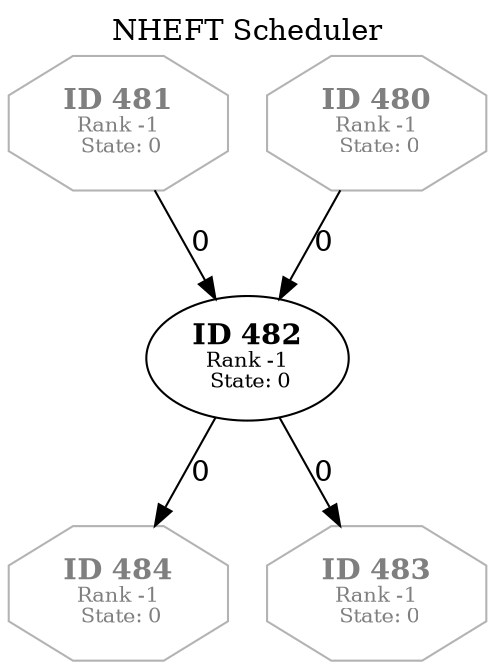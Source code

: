 // Generated in NHEFTScheduler
digraph TargetTaskGraph {
  labelloc="t";
  label="NHEFT Scheduler";
  V484 [label=<<B>ID 484</B><BR /><FONT POINT-SIZE="10">Rank -1<BR /> State: 0</FONT>> color=gray70 fontcolor=gray50 shape=octagon];
  V483 [label=<<B>ID 483</B><BR /><FONT POINT-SIZE="10">Rank -1<BR /> State: 0</FONT>> color=gray70 fontcolor=gray50 shape=octagon];
  V482 [label=<<B>ID 482</B><BR /><FONT POINT-SIZE="10">Rank -1<BR /> State: 0</FONT>>];
  V482 -> V483 [color="black" label=<0>];
  V482 -> V484 [color="black" label=<0>];
  V481 [label=<<B>ID 481</B><BR /><FONT POINT-SIZE="10">Rank -1<BR /> State: 0</FONT>> color=gray70 fontcolor=gray50 shape=octagon];
  V481 -> V482 [color="black" label=<0>];
  V480 [label=<<B>ID 480</B><BR /><FONT POINT-SIZE="10">Rank -1<BR /> State: 0</FONT>> color=gray70 fontcolor=gray50 shape=octagon];
  V480 -> V482 [color="black" label=<0>];
}
